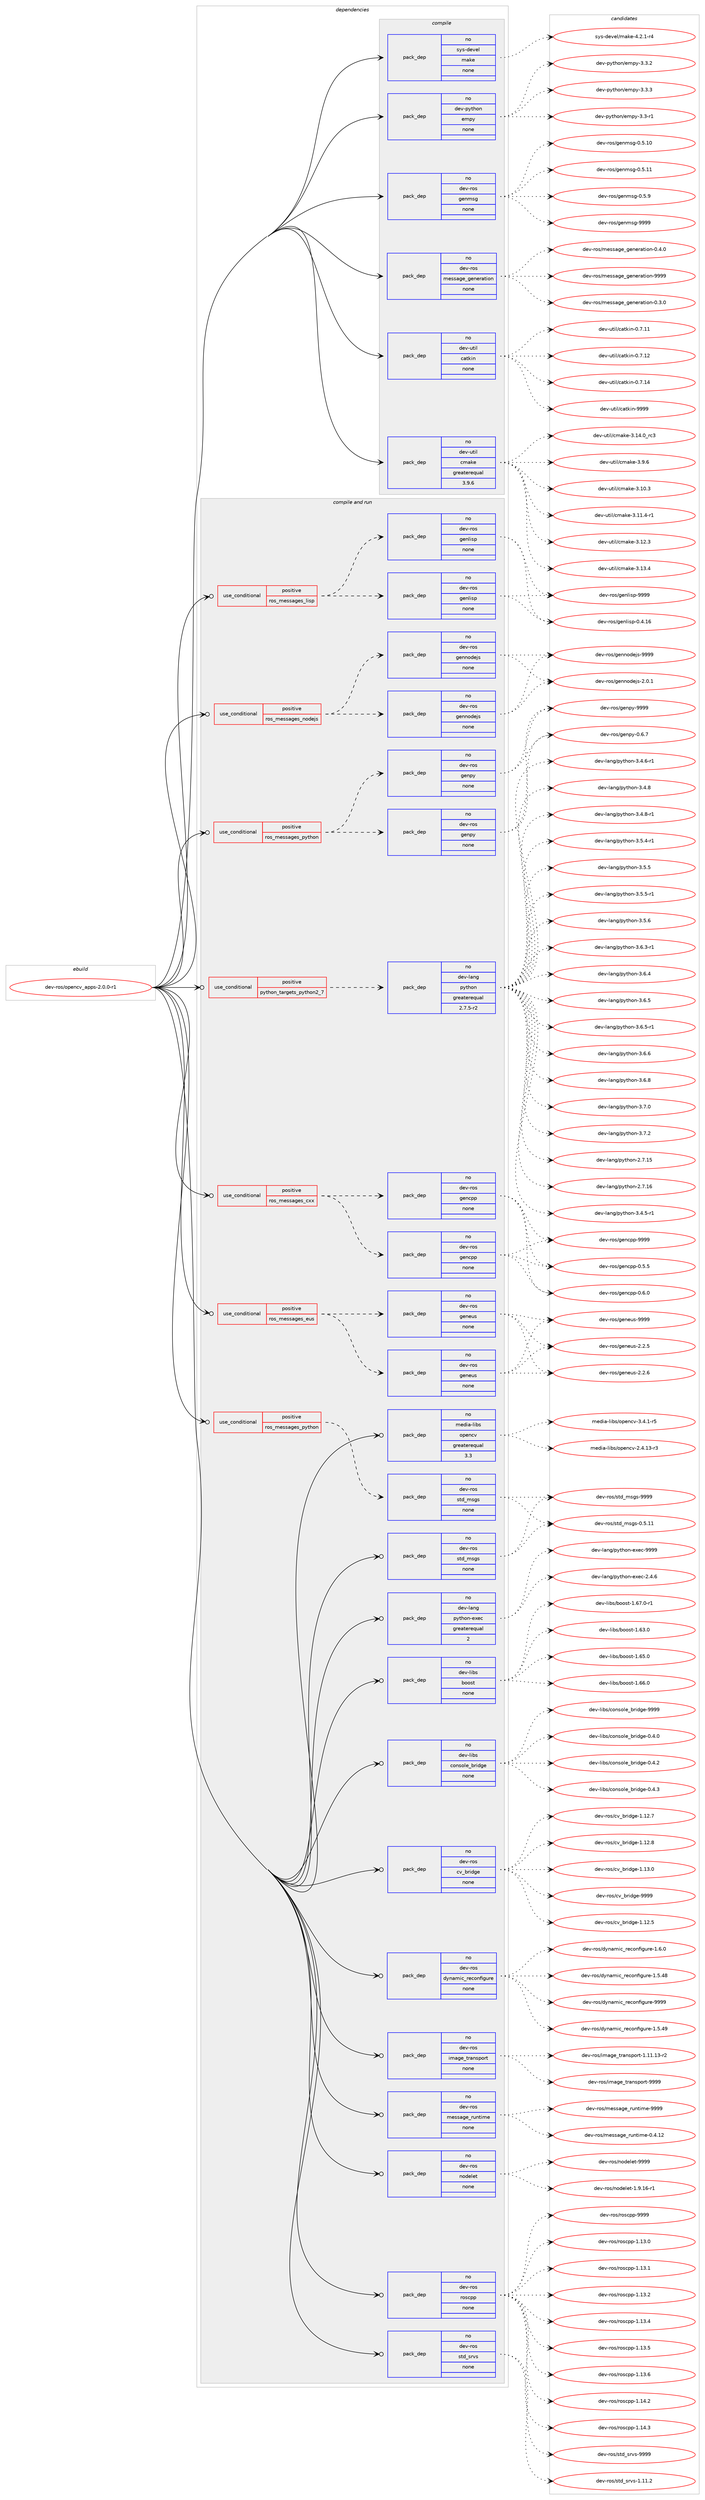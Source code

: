 digraph prolog {

# *************
# Graph options
# *************

newrank=true;
concentrate=true;
compound=true;
graph [rankdir=LR,fontname=Helvetica,fontsize=10,ranksep=1.5];#, ranksep=2.5, nodesep=0.2];
edge  [arrowhead=vee];
node  [fontname=Helvetica,fontsize=10];

# **********
# The ebuild
# **********

subgraph cluster_leftcol {
color=gray;
rank=same;
label=<<i>ebuild</i>>;
id [label="dev-ros/opencv_apps-2.0.0-r1", color=red, width=4, href="../dev-ros/opencv_apps-2.0.0-r1.svg"];
}

# ****************
# The dependencies
# ****************

subgraph cluster_midcol {
color=gray;
label=<<i>dependencies</i>>;
subgraph cluster_compile {
fillcolor="#eeeeee";
style=filled;
label=<<i>compile</i>>;
subgraph pack1048368 {
dependency1461008 [label=<<TABLE BORDER="0" CELLBORDER="1" CELLSPACING="0" CELLPADDING="4" WIDTH="220"><TR><TD ROWSPAN="6" CELLPADDING="30">pack_dep</TD></TR><TR><TD WIDTH="110">no</TD></TR><TR><TD>dev-python</TD></TR><TR><TD>empy</TD></TR><TR><TD>none</TD></TR><TR><TD></TD></TR></TABLE>>, shape=none, color=blue];
}
id:e -> dependency1461008:w [weight=20,style="solid",arrowhead="vee"];
subgraph pack1048369 {
dependency1461009 [label=<<TABLE BORDER="0" CELLBORDER="1" CELLSPACING="0" CELLPADDING="4" WIDTH="220"><TR><TD ROWSPAN="6" CELLPADDING="30">pack_dep</TD></TR><TR><TD WIDTH="110">no</TD></TR><TR><TD>dev-ros</TD></TR><TR><TD>genmsg</TD></TR><TR><TD>none</TD></TR><TR><TD></TD></TR></TABLE>>, shape=none, color=blue];
}
id:e -> dependency1461009:w [weight=20,style="solid",arrowhead="vee"];
subgraph pack1048370 {
dependency1461010 [label=<<TABLE BORDER="0" CELLBORDER="1" CELLSPACING="0" CELLPADDING="4" WIDTH="220"><TR><TD ROWSPAN="6" CELLPADDING="30">pack_dep</TD></TR><TR><TD WIDTH="110">no</TD></TR><TR><TD>dev-ros</TD></TR><TR><TD>message_generation</TD></TR><TR><TD>none</TD></TR><TR><TD></TD></TR></TABLE>>, shape=none, color=blue];
}
id:e -> dependency1461010:w [weight=20,style="solid",arrowhead="vee"];
subgraph pack1048371 {
dependency1461011 [label=<<TABLE BORDER="0" CELLBORDER="1" CELLSPACING="0" CELLPADDING="4" WIDTH="220"><TR><TD ROWSPAN="6" CELLPADDING="30">pack_dep</TD></TR><TR><TD WIDTH="110">no</TD></TR><TR><TD>dev-util</TD></TR><TR><TD>catkin</TD></TR><TR><TD>none</TD></TR><TR><TD></TD></TR></TABLE>>, shape=none, color=blue];
}
id:e -> dependency1461011:w [weight=20,style="solid",arrowhead="vee"];
subgraph pack1048372 {
dependency1461012 [label=<<TABLE BORDER="0" CELLBORDER="1" CELLSPACING="0" CELLPADDING="4" WIDTH="220"><TR><TD ROWSPAN="6" CELLPADDING="30">pack_dep</TD></TR><TR><TD WIDTH="110">no</TD></TR><TR><TD>dev-util</TD></TR><TR><TD>cmake</TD></TR><TR><TD>greaterequal</TD></TR><TR><TD>3.9.6</TD></TR></TABLE>>, shape=none, color=blue];
}
id:e -> dependency1461012:w [weight=20,style="solid",arrowhead="vee"];
subgraph pack1048373 {
dependency1461013 [label=<<TABLE BORDER="0" CELLBORDER="1" CELLSPACING="0" CELLPADDING="4" WIDTH="220"><TR><TD ROWSPAN="6" CELLPADDING="30">pack_dep</TD></TR><TR><TD WIDTH="110">no</TD></TR><TR><TD>sys-devel</TD></TR><TR><TD>make</TD></TR><TR><TD>none</TD></TR><TR><TD></TD></TR></TABLE>>, shape=none, color=blue];
}
id:e -> dependency1461013:w [weight=20,style="solid",arrowhead="vee"];
}
subgraph cluster_compileandrun {
fillcolor="#eeeeee";
style=filled;
label=<<i>compile and run</i>>;
subgraph cond389250 {
dependency1461014 [label=<<TABLE BORDER="0" CELLBORDER="1" CELLSPACING="0" CELLPADDING="4"><TR><TD ROWSPAN="3" CELLPADDING="10">use_conditional</TD></TR><TR><TD>positive</TD></TR><TR><TD>python_targets_python2_7</TD></TR></TABLE>>, shape=none, color=red];
subgraph pack1048374 {
dependency1461015 [label=<<TABLE BORDER="0" CELLBORDER="1" CELLSPACING="0" CELLPADDING="4" WIDTH="220"><TR><TD ROWSPAN="6" CELLPADDING="30">pack_dep</TD></TR><TR><TD WIDTH="110">no</TD></TR><TR><TD>dev-lang</TD></TR><TR><TD>python</TD></TR><TR><TD>greaterequal</TD></TR><TR><TD>2.7.5-r2</TD></TR></TABLE>>, shape=none, color=blue];
}
dependency1461014:e -> dependency1461015:w [weight=20,style="dashed",arrowhead="vee"];
}
id:e -> dependency1461014:w [weight=20,style="solid",arrowhead="odotvee"];
subgraph cond389251 {
dependency1461016 [label=<<TABLE BORDER="0" CELLBORDER="1" CELLSPACING="0" CELLPADDING="4"><TR><TD ROWSPAN="3" CELLPADDING="10">use_conditional</TD></TR><TR><TD>positive</TD></TR><TR><TD>ros_messages_cxx</TD></TR></TABLE>>, shape=none, color=red];
subgraph pack1048375 {
dependency1461017 [label=<<TABLE BORDER="0" CELLBORDER="1" CELLSPACING="0" CELLPADDING="4" WIDTH="220"><TR><TD ROWSPAN="6" CELLPADDING="30">pack_dep</TD></TR><TR><TD WIDTH="110">no</TD></TR><TR><TD>dev-ros</TD></TR><TR><TD>gencpp</TD></TR><TR><TD>none</TD></TR><TR><TD></TD></TR></TABLE>>, shape=none, color=blue];
}
dependency1461016:e -> dependency1461017:w [weight=20,style="dashed",arrowhead="vee"];
subgraph pack1048376 {
dependency1461018 [label=<<TABLE BORDER="0" CELLBORDER="1" CELLSPACING="0" CELLPADDING="4" WIDTH="220"><TR><TD ROWSPAN="6" CELLPADDING="30">pack_dep</TD></TR><TR><TD WIDTH="110">no</TD></TR><TR><TD>dev-ros</TD></TR><TR><TD>gencpp</TD></TR><TR><TD>none</TD></TR><TR><TD></TD></TR></TABLE>>, shape=none, color=blue];
}
dependency1461016:e -> dependency1461018:w [weight=20,style="dashed",arrowhead="vee"];
}
id:e -> dependency1461016:w [weight=20,style="solid",arrowhead="odotvee"];
subgraph cond389252 {
dependency1461019 [label=<<TABLE BORDER="0" CELLBORDER="1" CELLSPACING="0" CELLPADDING="4"><TR><TD ROWSPAN="3" CELLPADDING="10">use_conditional</TD></TR><TR><TD>positive</TD></TR><TR><TD>ros_messages_eus</TD></TR></TABLE>>, shape=none, color=red];
subgraph pack1048377 {
dependency1461020 [label=<<TABLE BORDER="0" CELLBORDER="1" CELLSPACING="0" CELLPADDING="4" WIDTH="220"><TR><TD ROWSPAN="6" CELLPADDING="30">pack_dep</TD></TR><TR><TD WIDTH="110">no</TD></TR><TR><TD>dev-ros</TD></TR><TR><TD>geneus</TD></TR><TR><TD>none</TD></TR><TR><TD></TD></TR></TABLE>>, shape=none, color=blue];
}
dependency1461019:e -> dependency1461020:w [weight=20,style="dashed",arrowhead="vee"];
subgraph pack1048378 {
dependency1461021 [label=<<TABLE BORDER="0" CELLBORDER="1" CELLSPACING="0" CELLPADDING="4" WIDTH="220"><TR><TD ROWSPAN="6" CELLPADDING="30">pack_dep</TD></TR><TR><TD WIDTH="110">no</TD></TR><TR><TD>dev-ros</TD></TR><TR><TD>geneus</TD></TR><TR><TD>none</TD></TR><TR><TD></TD></TR></TABLE>>, shape=none, color=blue];
}
dependency1461019:e -> dependency1461021:w [weight=20,style="dashed",arrowhead="vee"];
}
id:e -> dependency1461019:w [weight=20,style="solid",arrowhead="odotvee"];
subgraph cond389253 {
dependency1461022 [label=<<TABLE BORDER="0" CELLBORDER="1" CELLSPACING="0" CELLPADDING="4"><TR><TD ROWSPAN="3" CELLPADDING="10">use_conditional</TD></TR><TR><TD>positive</TD></TR><TR><TD>ros_messages_lisp</TD></TR></TABLE>>, shape=none, color=red];
subgraph pack1048379 {
dependency1461023 [label=<<TABLE BORDER="0" CELLBORDER="1" CELLSPACING="0" CELLPADDING="4" WIDTH="220"><TR><TD ROWSPAN="6" CELLPADDING="30">pack_dep</TD></TR><TR><TD WIDTH="110">no</TD></TR><TR><TD>dev-ros</TD></TR><TR><TD>genlisp</TD></TR><TR><TD>none</TD></TR><TR><TD></TD></TR></TABLE>>, shape=none, color=blue];
}
dependency1461022:e -> dependency1461023:w [weight=20,style="dashed",arrowhead="vee"];
subgraph pack1048380 {
dependency1461024 [label=<<TABLE BORDER="0" CELLBORDER="1" CELLSPACING="0" CELLPADDING="4" WIDTH="220"><TR><TD ROWSPAN="6" CELLPADDING="30">pack_dep</TD></TR><TR><TD WIDTH="110">no</TD></TR><TR><TD>dev-ros</TD></TR><TR><TD>genlisp</TD></TR><TR><TD>none</TD></TR><TR><TD></TD></TR></TABLE>>, shape=none, color=blue];
}
dependency1461022:e -> dependency1461024:w [weight=20,style="dashed",arrowhead="vee"];
}
id:e -> dependency1461022:w [weight=20,style="solid",arrowhead="odotvee"];
subgraph cond389254 {
dependency1461025 [label=<<TABLE BORDER="0" CELLBORDER="1" CELLSPACING="0" CELLPADDING="4"><TR><TD ROWSPAN="3" CELLPADDING="10">use_conditional</TD></TR><TR><TD>positive</TD></TR><TR><TD>ros_messages_nodejs</TD></TR></TABLE>>, shape=none, color=red];
subgraph pack1048381 {
dependency1461026 [label=<<TABLE BORDER="0" CELLBORDER="1" CELLSPACING="0" CELLPADDING="4" WIDTH="220"><TR><TD ROWSPAN="6" CELLPADDING="30">pack_dep</TD></TR><TR><TD WIDTH="110">no</TD></TR><TR><TD>dev-ros</TD></TR><TR><TD>gennodejs</TD></TR><TR><TD>none</TD></TR><TR><TD></TD></TR></TABLE>>, shape=none, color=blue];
}
dependency1461025:e -> dependency1461026:w [weight=20,style="dashed",arrowhead="vee"];
subgraph pack1048382 {
dependency1461027 [label=<<TABLE BORDER="0" CELLBORDER="1" CELLSPACING="0" CELLPADDING="4" WIDTH="220"><TR><TD ROWSPAN="6" CELLPADDING="30">pack_dep</TD></TR><TR><TD WIDTH="110">no</TD></TR><TR><TD>dev-ros</TD></TR><TR><TD>gennodejs</TD></TR><TR><TD>none</TD></TR><TR><TD></TD></TR></TABLE>>, shape=none, color=blue];
}
dependency1461025:e -> dependency1461027:w [weight=20,style="dashed",arrowhead="vee"];
}
id:e -> dependency1461025:w [weight=20,style="solid",arrowhead="odotvee"];
subgraph cond389255 {
dependency1461028 [label=<<TABLE BORDER="0" CELLBORDER="1" CELLSPACING="0" CELLPADDING="4"><TR><TD ROWSPAN="3" CELLPADDING="10">use_conditional</TD></TR><TR><TD>positive</TD></TR><TR><TD>ros_messages_python</TD></TR></TABLE>>, shape=none, color=red];
subgraph pack1048383 {
dependency1461029 [label=<<TABLE BORDER="0" CELLBORDER="1" CELLSPACING="0" CELLPADDING="4" WIDTH="220"><TR><TD ROWSPAN="6" CELLPADDING="30">pack_dep</TD></TR><TR><TD WIDTH="110">no</TD></TR><TR><TD>dev-ros</TD></TR><TR><TD>genpy</TD></TR><TR><TD>none</TD></TR><TR><TD></TD></TR></TABLE>>, shape=none, color=blue];
}
dependency1461028:e -> dependency1461029:w [weight=20,style="dashed",arrowhead="vee"];
subgraph pack1048384 {
dependency1461030 [label=<<TABLE BORDER="0" CELLBORDER="1" CELLSPACING="0" CELLPADDING="4" WIDTH="220"><TR><TD ROWSPAN="6" CELLPADDING="30">pack_dep</TD></TR><TR><TD WIDTH="110">no</TD></TR><TR><TD>dev-ros</TD></TR><TR><TD>genpy</TD></TR><TR><TD>none</TD></TR><TR><TD></TD></TR></TABLE>>, shape=none, color=blue];
}
dependency1461028:e -> dependency1461030:w [weight=20,style="dashed",arrowhead="vee"];
}
id:e -> dependency1461028:w [weight=20,style="solid",arrowhead="odotvee"];
subgraph cond389256 {
dependency1461031 [label=<<TABLE BORDER="0" CELLBORDER="1" CELLSPACING="0" CELLPADDING="4"><TR><TD ROWSPAN="3" CELLPADDING="10">use_conditional</TD></TR><TR><TD>positive</TD></TR><TR><TD>ros_messages_python</TD></TR></TABLE>>, shape=none, color=red];
subgraph pack1048385 {
dependency1461032 [label=<<TABLE BORDER="0" CELLBORDER="1" CELLSPACING="0" CELLPADDING="4" WIDTH="220"><TR><TD ROWSPAN="6" CELLPADDING="30">pack_dep</TD></TR><TR><TD WIDTH="110">no</TD></TR><TR><TD>dev-ros</TD></TR><TR><TD>std_msgs</TD></TR><TR><TD>none</TD></TR><TR><TD></TD></TR></TABLE>>, shape=none, color=blue];
}
dependency1461031:e -> dependency1461032:w [weight=20,style="dashed",arrowhead="vee"];
}
id:e -> dependency1461031:w [weight=20,style="solid",arrowhead="odotvee"];
subgraph pack1048386 {
dependency1461033 [label=<<TABLE BORDER="0" CELLBORDER="1" CELLSPACING="0" CELLPADDING="4" WIDTH="220"><TR><TD ROWSPAN="6" CELLPADDING="30">pack_dep</TD></TR><TR><TD WIDTH="110">no</TD></TR><TR><TD>dev-lang</TD></TR><TR><TD>python-exec</TD></TR><TR><TD>greaterequal</TD></TR><TR><TD>2</TD></TR></TABLE>>, shape=none, color=blue];
}
id:e -> dependency1461033:w [weight=20,style="solid",arrowhead="odotvee"];
subgraph pack1048387 {
dependency1461034 [label=<<TABLE BORDER="0" CELLBORDER="1" CELLSPACING="0" CELLPADDING="4" WIDTH="220"><TR><TD ROWSPAN="6" CELLPADDING="30">pack_dep</TD></TR><TR><TD WIDTH="110">no</TD></TR><TR><TD>dev-libs</TD></TR><TR><TD>boost</TD></TR><TR><TD>none</TD></TR><TR><TD></TD></TR></TABLE>>, shape=none, color=blue];
}
id:e -> dependency1461034:w [weight=20,style="solid",arrowhead="odotvee"];
subgraph pack1048388 {
dependency1461035 [label=<<TABLE BORDER="0" CELLBORDER="1" CELLSPACING="0" CELLPADDING="4" WIDTH="220"><TR><TD ROWSPAN="6" CELLPADDING="30">pack_dep</TD></TR><TR><TD WIDTH="110">no</TD></TR><TR><TD>dev-libs</TD></TR><TR><TD>console_bridge</TD></TR><TR><TD>none</TD></TR><TR><TD></TD></TR></TABLE>>, shape=none, color=blue];
}
id:e -> dependency1461035:w [weight=20,style="solid",arrowhead="odotvee"];
subgraph pack1048389 {
dependency1461036 [label=<<TABLE BORDER="0" CELLBORDER="1" CELLSPACING="0" CELLPADDING="4" WIDTH="220"><TR><TD ROWSPAN="6" CELLPADDING="30">pack_dep</TD></TR><TR><TD WIDTH="110">no</TD></TR><TR><TD>dev-ros</TD></TR><TR><TD>cv_bridge</TD></TR><TR><TD>none</TD></TR><TR><TD></TD></TR></TABLE>>, shape=none, color=blue];
}
id:e -> dependency1461036:w [weight=20,style="solid",arrowhead="odotvee"];
subgraph pack1048390 {
dependency1461037 [label=<<TABLE BORDER="0" CELLBORDER="1" CELLSPACING="0" CELLPADDING="4" WIDTH="220"><TR><TD ROWSPAN="6" CELLPADDING="30">pack_dep</TD></TR><TR><TD WIDTH="110">no</TD></TR><TR><TD>dev-ros</TD></TR><TR><TD>dynamic_reconfigure</TD></TR><TR><TD>none</TD></TR><TR><TD></TD></TR></TABLE>>, shape=none, color=blue];
}
id:e -> dependency1461037:w [weight=20,style="solid",arrowhead="odotvee"];
subgraph pack1048391 {
dependency1461038 [label=<<TABLE BORDER="0" CELLBORDER="1" CELLSPACING="0" CELLPADDING="4" WIDTH="220"><TR><TD ROWSPAN="6" CELLPADDING="30">pack_dep</TD></TR><TR><TD WIDTH="110">no</TD></TR><TR><TD>dev-ros</TD></TR><TR><TD>image_transport</TD></TR><TR><TD>none</TD></TR><TR><TD></TD></TR></TABLE>>, shape=none, color=blue];
}
id:e -> dependency1461038:w [weight=20,style="solid",arrowhead="odotvee"];
subgraph pack1048392 {
dependency1461039 [label=<<TABLE BORDER="0" CELLBORDER="1" CELLSPACING="0" CELLPADDING="4" WIDTH="220"><TR><TD ROWSPAN="6" CELLPADDING="30">pack_dep</TD></TR><TR><TD WIDTH="110">no</TD></TR><TR><TD>dev-ros</TD></TR><TR><TD>message_runtime</TD></TR><TR><TD>none</TD></TR><TR><TD></TD></TR></TABLE>>, shape=none, color=blue];
}
id:e -> dependency1461039:w [weight=20,style="solid",arrowhead="odotvee"];
subgraph pack1048393 {
dependency1461040 [label=<<TABLE BORDER="0" CELLBORDER="1" CELLSPACING="0" CELLPADDING="4" WIDTH="220"><TR><TD ROWSPAN="6" CELLPADDING="30">pack_dep</TD></TR><TR><TD WIDTH="110">no</TD></TR><TR><TD>dev-ros</TD></TR><TR><TD>nodelet</TD></TR><TR><TD>none</TD></TR><TR><TD></TD></TR></TABLE>>, shape=none, color=blue];
}
id:e -> dependency1461040:w [weight=20,style="solid",arrowhead="odotvee"];
subgraph pack1048394 {
dependency1461041 [label=<<TABLE BORDER="0" CELLBORDER="1" CELLSPACING="0" CELLPADDING="4" WIDTH="220"><TR><TD ROWSPAN="6" CELLPADDING="30">pack_dep</TD></TR><TR><TD WIDTH="110">no</TD></TR><TR><TD>dev-ros</TD></TR><TR><TD>roscpp</TD></TR><TR><TD>none</TD></TR><TR><TD></TD></TR></TABLE>>, shape=none, color=blue];
}
id:e -> dependency1461041:w [weight=20,style="solid",arrowhead="odotvee"];
subgraph pack1048395 {
dependency1461042 [label=<<TABLE BORDER="0" CELLBORDER="1" CELLSPACING="0" CELLPADDING="4" WIDTH="220"><TR><TD ROWSPAN="6" CELLPADDING="30">pack_dep</TD></TR><TR><TD WIDTH="110">no</TD></TR><TR><TD>dev-ros</TD></TR><TR><TD>std_msgs</TD></TR><TR><TD>none</TD></TR><TR><TD></TD></TR></TABLE>>, shape=none, color=blue];
}
id:e -> dependency1461042:w [weight=20,style="solid",arrowhead="odotvee"];
subgraph pack1048396 {
dependency1461043 [label=<<TABLE BORDER="0" CELLBORDER="1" CELLSPACING="0" CELLPADDING="4" WIDTH="220"><TR><TD ROWSPAN="6" CELLPADDING="30">pack_dep</TD></TR><TR><TD WIDTH="110">no</TD></TR><TR><TD>dev-ros</TD></TR><TR><TD>std_srvs</TD></TR><TR><TD>none</TD></TR><TR><TD></TD></TR></TABLE>>, shape=none, color=blue];
}
id:e -> dependency1461043:w [weight=20,style="solid",arrowhead="odotvee"];
subgraph pack1048397 {
dependency1461044 [label=<<TABLE BORDER="0" CELLBORDER="1" CELLSPACING="0" CELLPADDING="4" WIDTH="220"><TR><TD ROWSPAN="6" CELLPADDING="30">pack_dep</TD></TR><TR><TD WIDTH="110">no</TD></TR><TR><TD>media-libs</TD></TR><TR><TD>opencv</TD></TR><TR><TD>greaterequal</TD></TR><TR><TD>3.3</TD></TR></TABLE>>, shape=none, color=blue];
}
id:e -> dependency1461044:w [weight=20,style="solid",arrowhead="odotvee"];
}
subgraph cluster_run {
fillcolor="#eeeeee";
style=filled;
label=<<i>run</i>>;
}
}

# **************
# The candidates
# **************

subgraph cluster_choices {
rank=same;
color=gray;
label=<<i>candidates</i>>;

subgraph choice1048368 {
color=black;
nodesep=1;
choice1001011184511212111610411111047101109112121455146514511449 [label="dev-python/empy-3.3-r1", color=red, width=4,href="../dev-python/empy-3.3-r1.svg"];
choice1001011184511212111610411111047101109112121455146514650 [label="dev-python/empy-3.3.2", color=red, width=4,href="../dev-python/empy-3.3.2.svg"];
choice1001011184511212111610411111047101109112121455146514651 [label="dev-python/empy-3.3.3", color=red, width=4,href="../dev-python/empy-3.3.3.svg"];
dependency1461008:e -> choice1001011184511212111610411111047101109112121455146514511449:w [style=dotted,weight="100"];
dependency1461008:e -> choice1001011184511212111610411111047101109112121455146514650:w [style=dotted,weight="100"];
dependency1461008:e -> choice1001011184511212111610411111047101109112121455146514651:w [style=dotted,weight="100"];
}
subgraph choice1048369 {
color=black;
nodesep=1;
choice100101118451141111154710310111010911510345484653464948 [label="dev-ros/genmsg-0.5.10", color=red, width=4,href="../dev-ros/genmsg-0.5.10.svg"];
choice100101118451141111154710310111010911510345484653464949 [label="dev-ros/genmsg-0.5.11", color=red, width=4,href="../dev-ros/genmsg-0.5.11.svg"];
choice1001011184511411111547103101110109115103454846534657 [label="dev-ros/genmsg-0.5.9", color=red, width=4,href="../dev-ros/genmsg-0.5.9.svg"];
choice10010111845114111115471031011101091151034557575757 [label="dev-ros/genmsg-9999", color=red, width=4,href="../dev-ros/genmsg-9999.svg"];
dependency1461009:e -> choice100101118451141111154710310111010911510345484653464948:w [style=dotted,weight="100"];
dependency1461009:e -> choice100101118451141111154710310111010911510345484653464949:w [style=dotted,weight="100"];
dependency1461009:e -> choice1001011184511411111547103101110109115103454846534657:w [style=dotted,weight="100"];
dependency1461009:e -> choice10010111845114111115471031011101091151034557575757:w [style=dotted,weight="100"];
}
subgraph choice1048370 {
color=black;
nodesep=1;
choice1001011184511411111547109101115115971031019510310111010111497116105111110454846514648 [label="dev-ros/message_generation-0.3.0", color=red, width=4,href="../dev-ros/message_generation-0.3.0.svg"];
choice1001011184511411111547109101115115971031019510310111010111497116105111110454846524648 [label="dev-ros/message_generation-0.4.0", color=red, width=4,href="../dev-ros/message_generation-0.4.0.svg"];
choice10010111845114111115471091011151159710310195103101110101114971161051111104557575757 [label="dev-ros/message_generation-9999", color=red, width=4,href="../dev-ros/message_generation-9999.svg"];
dependency1461010:e -> choice1001011184511411111547109101115115971031019510310111010111497116105111110454846514648:w [style=dotted,weight="100"];
dependency1461010:e -> choice1001011184511411111547109101115115971031019510310111010111497116105111110454846524648:w [style=dotted,weight="100"];
dependency1461010:e -> choice10010111845114111115471091011151159710310195103101110101114971161051111104557575757:w [style=dotted,weight="100"];
}
subgraph choice1048371 {
color=black;
nodesep=1;
choice1001011184511711610510847999711610710511045484655464949 [label="dev-util/catkin-0.7.11", color=red, width=4,href="../dev-util/catkin-0.7.11.svg"];
choice1001011184511711610510847999711610710511045484655464950 [label="dev-util/catkin-0.7.12", color=red, width=4,href="../dev-util/catkin-0.7.12.svg"];
choice1001011184511711610510847999711610710511045484655464952 [label="dev-util/catkin-0.7.14", color=red, width=4,href="../dev-util/catkin-0.7.14.svg"];
choice100101118451171161051084799971161071051104557575757 [label="dev-util/catkin-9999", color=red, width=4,href="../dev-util/catkin-9999.svg"];
dependency1461011:e -> choice1001011184511711610510847999711610710511045484655464949:w [style=dotted,weight="100"];
dependency1461011:e -> choice1001011184511711610510847999711610710511045484655464950:w [style=dotted,weight="100"];
dependency1461011:e -> choice1001011184511711610510847999711610710511045484655464952:w [style=dotted,weight="100"];
dependency1461011:e -> choice100101118451171161051084799971161071051104557575757:w [style=dotted,weight="100"];
}
subgraph choice1048372 {
color=black;
nodesep=1;
choice1001011184511711610510847991099710710145514649484651 [label="dev-util/cmake-3.10.3", color=red, width=4,href="../dev-util/cmake-3.10.3.svg"];
choice10010111845117116105108479910997107101455146494946524511449 [label="dev-util/cmake-3.11.4-r1", color=red, width=4,href="../dev-util/cmake-3.11.4-r1.svg"];
choice1001011184511711610510847991099710710145514649504651 [label="dev-util/cmake-3.12.3", color=red, width=4,href="../dev-util/cmake-3.12.3.svg"];
choice1001011184511711610510847991099710710145514649514652 [label="dev-util/cmake-3.13.4", color=red, width=4,href="../dev-util/cmake-3.13.4.svg"];
choice1001011184511711610510847991099710710145514649524648951149951 [label="dev-util/cmake-3.14.0_rc3", color=red, width=4,href="../dev-util/cmake-3.14.0_rc3.svg"];
choice10010111845117116105108479910997107101455146574654 [label="dev-util/cmake-3.9.6", color=red, width=4,href="../dev-util/cmake-3.9.6.svg"];
dependency1461012:e -> choice1001011184511711610510847991099710710145514649484651:w [style=dotted,weight="100"];
dependency1461012:e -> choice10010111845117116105108479910997107101455146494946524511449:w [style=dotted,weight="100"];
dependency1461012:e -> choice1001011184511711610510847991099710710145514649504651:w [style=dotted,weight="100"];
dependency1461012:e -> choice1001011184511711610510847991099710710145514649514652:w [style=dotted,weight="100"];
dependency1461012:e -> choice1001011184511711610510847991099710710145514649524648951149951:w [style=dotted,weight="100"];
dependency1461012:e -> choice10010111845117116105108479910997107101455146574654:w [style=dotted,weight="100"];
}
subgraph choice1048373 {
color=black;
nodesep=1;
choice1151211154510010111810110847109971071014552465046494511452 [label="sys-devel/make-4.2.1-r4", color=red, width=4,href="../sys-devel/make-4.2.1-r4.svg"];
dependency1461013:e -> choice1151211154510010111810110847109971071014552465046494511452:w [style=dotted,weight="100"];
}
subgraph choice1048374 {
color=black;
nodesep=1;
choice10010111845108971101034711212111610411111045504655464953 [label="dev-lang/python-2.7.15", color=red, width=4,href="../dev-lang/python-2.7.15.svg"];
choice10010111845108971101034711212111610411111045504655464954 [label="dev-lang/python-2.7.16", color=red, width=4,href="../dev-lang/python-2.7.16.svg"];
choice1001011184510897110103471121211161041111104551465246534511449 [label="dev-lang/python-3.4.5-r1", color=red, width=4,href="../dev-lang/python-3.4.5-r1.svg"];
choice1001011184510897110103471121211161041111104551465246544511449 [label="dev-lang/python-3.4.6-r1", color=red, width=4,href="../dev-lang/python-3.4.6-r1.svg"];
choice100101118451089711010347112121116104111110455146524656 [label="dev-lang/python-3.4.8", color=red, width=4,href="../dev-lang/python-3.4.8.svg"];
choice1001011184510897110103471121211161041111104551465246564511449 [label="dev-lang/python-3.4.8-r1", color=red, width=4,href="../dev-lang/python-3.4.8-r1.svg"];
choice1001011184510897110103471121211161041111104551465346524511449 [label="dev-lang/python-3.5.4-r1", color=red, width=4,href="../dev-lang/python-3.5.4-r1.svg"];
choice100101118451089711010347112121116104111110455146534653 [label="dev-lang/python-3.5.5", color=red, width=4,href="../dev-lang/python-3.5.5.svg"];
choice1001011184510897110103471121211161041111104551465346534511449 [label="dev-lang/python-3.5.5-r1", color=red, width=4,href="../dev-lang/python-3.5.5-r1.svg"];
choice100101118451089711010347112121116104111110455146534654 [label="dev-lang/python-3.5.6", color=red, width=4,href="../dev-lang/python-3.5.6.svg"];
choice1001011184510897110103471121211161041111104551465446514511449 [label="dev-lang/python-3.6.3-r1", color=red, width=4,href="../dev-lang/python-3.6.3-r1.svg"];
choice100101118451089711010347112121116104111110455146544652 [label="dev-lang/python-3.6.4", color=red, width=4,href="../dev-lang/python-3.6.4.svg"];
choice100101118451089711010347112121116104111110455146544653 [label="dev-lang/python-3.6.5", color=red, width=4,href="../dev-lang/python-3.6.5.svg"];
choice1001011184510897110103471121211161041111104551465446534511449 [label="dev-lang/python-3.6.5-r1", color=red, width=4,href="../dev-lang/python-3.6.5-r1.svg"];
choice100101118451089711010347112121116104111110455146544654 [label="dev-lang/python-3.6.6", color=red, width=4,href="../dev-lang/python-3.6.6.svg"];
choice100101118451089711010347112121116104111110455146544656 [label="dev-lang/python-3.6.8", color=red, width=4,href="../dev-lang/python-3.6.8.svg"];
choice100101118451089711010347112121116104111110455146554648 [label="dev-lang/python-3.7.0", color=red, width=4,href="../dev-lang/python-3.7.0.svg"];
choice100101118451089711010347112121116104111110455146554650 [label="dev-lang/python-3.7.2", color=red, width=4,href="../dev-lang/python-3.7.2.svg"];
dependency1461015:e -> choice10010111845108971101034711212111610411111045504655464953:w [style=dotted,weight="100"];
dependency1461015:e -> choice10010111845108971101034711212111610411111045504655464954:w [style=dotted,weight="100"];
dependency1461015:e -> choice1001011184510897110103471121211161041111104551465246534511449:w [style=dotted,weight="100"];
dependency1461015:e -> choice1001011184510897110103471121211161041111104551465246544511449:w [style=dotted,weight="100"];
dependency1461015:e -> choice100101118451089711010347112121116104111110455146524656:w [style=dotted,weight="100"];
dependency1461015:e -> choice1001011184510897110103471121211161041111104551465246564511449:w [style=dotted,weight="100"];
dependency1461015:e -> choice1001011184510897110103471121211161041111104551465346524511449:w [style=dotted,weight="100"];
dependency1461015:e -> choice100101118451089711010347112121116104111110455146534653:w [style=dotted,weight="100"];
dependency1461015:e -> choice1001011184510897110103471121211161041111104551465346534511449:w [style=dotted,weight="100"];
dependency1461015:e -> choice100101118451089711010347112121116104111110455146534654:w [style=dotted,weight="100"];
dependency1461015:e -> choice1001011184510897110103471121211161041111104551465446514511449:w [style=dotted,weight="100"];
dependency1461015:e -> choice100101118451089711010347112121116104111110455146544652:w [style=dotted,weight="100"];
dependency1461015:e -> choice100101118451089711010347112121116104111110455146544653:w [style=dotted,weight="100"];
dependency1461015:e -> choice1001011184510897110103471121211161041111104551465446534511449:w [style=dotted,weight="100"];
dependency1461015:e -> choice100101118451089711010347112121116104111110455146544654:w [style=dotted,weight="100"];
dependency1461015:e -> choice100101118451089711010347112121116104111110455146544656:w [style=dotted,weight="100"];
dependency1461015:e -> choice100101118451089711010347112121116104111110455146554648:w [style=dotted,weight="100"];
dependency1461015:e -> choice100101118451089711010347112121116104111110455146554650:w [style=dotted,weight="100"];
}
subgraph choice1048375 {
color=black;
nodesep=1;
choice100101118451141111154710310111099112112454846534653 [label="dev-ros/gencpp-0.5.5", color=red, width=4,href="../dev-ros/gencpp-0.5.5.svg"];
choice100101118451141111154710310111099112112454846544648 [label="dev-ros/gencpp-0.6.0", color=red, width=4,href="../dev-ros/gencpp-0.6.0.svg"];
choice1001011184511411111547103101110991121124557575757 [label="dev-ros/gencpp-9999", color=red, width=4,href="../dev-ros/gencpp-9999.svg"];
dependency1461017:e -> choice100101118451141111154710310111099112112454846534653:w [style=dotted,weight="100"];
dependency1461017:e -> choice100101118451141111154710310111099112112454846544648:w [style=dotted,weight="100"];
dependency1461017:e -> choice1001011184511411111547103101110991121124557575757:w [style=dotted,weight="100"];
}
subgraph choice1048376 {
color=black;
nodesep=1;
choice100101118451141111154710310111099112112454846534653 [label="dev-ros/gencpp-0.5.5", color=red, width=4,href="../dev-ros/gencpp-0.5.5.svg"];
choice100101118451141111154710310111099112112454846544648 [label="dev-ros/gencpp-0.6.0", color=red, width=4,href="../dev-ros/gencpp-0.6.0.svg"];
choice1001011184511411111547103101110991121124557575757 [label="dev-ros/gencpp-9999", color=red, width=4,href="../dev-ros/gencpp-9999.svg"];
dependency1461018:e -> choice100101118451141111154710310111099112112454846534653:w [style=dotted,weight="100"];
dependency1461018:e -> choice100101118451141111154710310111099112112454846544648:w [style=dotted,weight="100"];
dependency1461018:e -> choice1001011184511411111547103101110991121124557575757:w [style=dotted,weight="100"];
}
subgraph choice1048377 {
color=black;
nodesep=1;
choice1001011184511411111547103101110101117115455046504653 [label="dev-ros/geneus-2.2.5", color=red, width=4,href="../dev-ros/geneus-2.2.5.svg"];
choice1001011184511411111547103101110101117115455046504654 [label="dev-ros/geneus-2.2.6", color=red, width=4,href="../dev-ros/geneus-2.2.6.svg"];
choice10010111845114111115471031011101011171154557575757 [label="dev-ros/geneus-9999", color=red, width=4,href="../dev-ros/geneus-9999.svg"];
dependency1461020:e -> choice1001011184511411111547103101110101117115455046504653:w [style=dotted,weight="100"];
dependency1461020:e -> choice1001011184511411111547103101110101117115455046504654:w [style=dotted,weight="100"];
dependency1461020:e -> choice10010111845114111115471031011101011171154557575757:w [style=dotted,weight="100"];
}
subgraph choice1048378 {
color=black;
nodesep=1;
choice1001011184511411111547103101110101117115455046504653 [label="dev-ros/geneus-2.2.5", color=red, width=4,href="../dev-ros/geneus-2.2.5.svg"];
choice1001011184511411111547103101110101117115455046504654 [label="dev-ros/geneus-2.2.6", color=red, width=4,href="../dev-ros/geneus-2.2.6.svg"];
choice10010111845114111115471031011101011171154557575757 [label="dev-ros/geneus-9999", color=red, width=4,href="../dev-ros/geneus-9999.svg"];
dependency1461021:e -> choice1001011184511411111547103101110101117115455046504653:w [style=dotted,weight="100"];
dependency1461021:e -> choice1001011184511411111547103101110101117115455046504654:w [style=dotted,weight="100"];
dependency1461021:e -> choice10010111845114111115471031011101011171154557575757:w [style=dotted,weight="100"];
}
subgraph choice1048379 {
color=black;
nodesep=1;
choice100101118451141111154710310111010810511511245484652464954 [label="dev-ros/genlisp-0.4.16", color=red, width=4,href="../dev-ros/genlisp-0.4.16.svg"];
choice10010111845114111115471031011101081051151124557575757 [label="dev-ros/genlisp-9999", color=red, width=4,href="../dev-ros/genlisp-9999.svg"];
dependency1461023:e -> choice100101118451141111154710310111010810511511245484652464954:w [style=dotted,weight="100"];
dependency1461023:e -> choice10010111845114111115471031011101081051151124557575757:w [style=dotted,weight="100"];
}
subgraph choice1048380 {
color=black;
nodesep=1;
choice100101118451141111154710310111010810511511245484652464954 [label="dev-ros/genlisp-0.4.16", color=red, width=4,href="../dev-ros/genlisp-0.4.16.svg"];
choice10010111845114111115471031011101081051151124557575757 [label="dev-ros/genlisp-9999", color=red, width=4,href="../dev-ros/genlisp-9999.svg"];
dependency1461024:e -> choice100101118451141111154710310111010810511511245484652464954:w [style=dotted,weight="100"];
dependency1461024:e -> choice10010111845114111115471031011101081051151124557575757:w [style=dotted,weight="100"];
}
subgraph choice1048381 {
color=black;
nodesep=1;
choice1001011184511411111547103101110110111100101106115455046484649 [label="dev-ros/gennodejs-2.0.1", color=red, width=4,href="../dev-ros/gennodejs-2.0.1.svg"];
choice10010111845114111115471031011101101111001011061154557575757 [label="dev-ros/gennodejs-9999", color=red, width=4,href="../dev-ros/gennodejs-9999.svg"];
dependency1461026:e -> choice1001011184511411111547103101110110111100101106115455046484649:w [style=dotted,weight="100"];
dependency1461026:e -> choice10010111845114111115471031011101101111001011061154557575757:w [style=dotted,weight="100"];
}
subgraph choice1048382 {
color=black;
nodesep=1;
choice1001011184511411111547103101110110111100101106115455046484649 [label="dev-ros/gennodejs-2.0.1", color=red, width=4,href="../dev-ros/gennodejs-2.0.1.svg"];
choice10010111845114111115471031011101101111001011061154557575757 [label="dev-ros/gennodejs-9999", color=red, width=4,href="../dev-ros/gennodejs-9999.svg"];
dependency1461027:e -> choice1001011184511411111547103101110110111100101106115455046484649:w [style=dotted,weight="100"];
dependency1461027:e -> choice10010111845114111115471031011101101111001011061154557575757:w [style=dotted,weight="100"];
}
subgraph choice1048383 {
color=black;
nodesep=1;
choice1001011184511411111547103101110112121454846544655 [label="dev-ros/genpy-0.6.7", color=red, width=4,href="../dev-ros/genpy-0.6.7.svg"];
choice10010111845114111115471031011101121214557575757 [label="dev-ros/genpy-9999", color=red, width=4,href="../dev-ros/genpy-9999.svg"];
dependency1461029:e -> choice1001011184511411111547103101110112121454846544655:w [style=dotted,weight="100"];
dependency1461029:e -> choice10010111845114111115471031011101121214557575757:w [style=dotted,weight="100"];
}
subgraph choice1048384 {
color=black;
nodesep=1;
choice1001011184511411111547103101110112121454846544655 [label="dev-ros/genpy-0.6.7", color=red, width=4,href="../dev-ros/genpy-0.6.7.svg"];
choice10010111845114111115471031011101121214557575757 [label="dev-ros/genpy-9999", color=red, width=4,href="../dev-ros/genpy-9999.svg"];
dependency1461030:e -> choice1001011184511411111547103101110112121454846544655:w [style=dotted,weight="100"];
dependency1461030:e -> choice10010111845114111115471031011101121214557575757:w [style=dotted,weight="100"];
}
subgraph choice1048385 {
color=black;
nodesep=1;
choice10010111845114111115471151161009510911510311545484653464949 [label="dev-ros/std_msgs-0.5.11", color=red, width=4,href="../dev-ros/std_msgs-0.5.11.svg"];
choice1001011184511411111547115116100951091151031154557575757 [label="dev-ros/std_msgs-9999", color=red, width=4,href="../dev-ros/std_msgs-9999.svg"];
dependency1461032:e -> choice10010111845114111115471151161009510911510311545484653464949:w [style=dotted,weight="100"];
dependency1461032:e -> choice1001011184511411111547115116100951091151031154557575757:w [style=dotted,weight="100"];
}
subgraph choice1048386 {
color=black;
nodesep=1;
choice1001011184510897110103471121211161041111104510112010199455046524654 [label="dev-lang/python-exec-2.4.6", color=red, width=4,href="../dev-lang/python-exec-2.4.6.svg"];
choice10010111845108971101034711212111610411111045101120101994557575757 [label="dev-lang/python-exec-9999", color=red, width=4,href="../dev-lang/python-exec-9999.svg"];
dependency1461033:e -> choice1001011184510897110103471121211161041111104510112010199455046524654:w [style=dotted,weight="100"];
dependency1461033:e -> choice10010111845108971101034711212111610411111045101120101994557575757:w [style=dotted,weight="100"];
}
subgraph choice1048387 {
color=black;
nodesep=1;
choice1001011184510810598115479811111111511645494654514648 [label="dev-libs/boost-1.63.0", color=red, width=4,href="../dev-libs/boost-1.63.0.svg"];
choice1001011184510810598115479811111111511645494654534648 [label="dev-libs/boost-1.65.0", color=red, width=4,href="../dev-libs/boost-1.65.0.svg"];
choice1001011184510810598115479811111111511645494654544648 [label="dev-libs/boost-1.66.0", color=red, width=4,href="../dev-libs/boost-1.66.0.svg"];
choice10010111845108105981154798111111115116454946545546484511449 [label="dev-libs/boost-1.67.0-r1", color=red, width=4,href="../dev-libs/boost-1.67.0-r1.svg"];
dependency1461034:e -> choice1001011184510810598115479811111111511645494654514648:w [style=dotted,weight="100"];
dependency1461034:e -> choice1001011184510810598115479811111111511645494654534648:w [style=dotted,weight="100"];
dependency1461034:e -> choice1001011184510810598115479811111111511645494654544648:w [style=dotted,weight="100"];
dependency1461034:e -> choice10010111845108105981154798111111115116454946545546484511449:w [style=dotted,weight="100"];
}
subgraph choice1048388 {
color=black;
nodesep=1;
choice100101118451081059811547991111101151111081019598114105100103101454846524648 [label="dev-libs/console_bridge-0.4.0", color=red, width=4,href="../dev-libs/console_bridge-0.4.0.svg"];
choice100101118451081059811547991111101151111081019598114105100103101454846524650 [label="dev-libs/console_bridge-0.4.2", color=red, width=4,href="../dev-libs/console_bridge-0.4.2.svg"];
choice100101118451081059811547991111101151111081019598114105100103101454846524651 [label="dev-libs/console_bridge-0.4.3", color=red, width=4,href="../dev-libs/console_bridge-0.4.3.svg"];
choice1001011184510810598115479911111011511110810195981141051001031014557575757 [label="dev-libs/console_bridge-9999", color=red, width=4,href="../dev-libs/console_bridge-9999.svg"];
dependency1461035:e -> choice100101118451081059811547991111101151111081019598114105100103101454846524648:w [style=dotted,weight="100"];
dependency1461035:e -> choice100101118451081059811547991111101151111081019598114105100103101454846524650:w [style=dotted,weight="100"];
dependency1461035:e -> choice100101118451081059811547991111101151111081019598114105100103101454846524651:w [style=dotted,weight="100"];
dependency1461035:e -> choice1001011184510810598115479911111011511110810195981141051001031014557575757:w [style=dotted,weight="100"];
}
subgraph choice1048389 {
color=black;
nodesep=1;
choice100101118451141111154799118959811410510010310145494649504653 [label="dev-ros/cv_bridge-1.12.5", color=red, width=4,href="../dev-ros/cv_bridge-1.12.5.svg"];
choice100101118451141111154799118959811410510010310145494649504655 [label="dev-ros/cv_bridge-1.12.7", color=red, width=4,href="../dev-ros/cv_bridge-1.12.7.svg"];
choice100101118451141111154799118959811410510010310145494649504656 [label="dev-ros/cv_bridge-1.12.8", color=red, width=4,href="../dev-ros/cv_bridge-1.12.8.svg"];
choice100101118451141111154799118959811410510010310145494649514648 [label="dev-ros/cv_bridge-1.13.0", color=red, width=4,href="../dev-ros/cv_bridge-1.13.0.svg"];
choice10010111845114111115479911895981141051001031014557575757 [label="dev-ros/cv_bridge-9999", color=red, width=4,href="../dev-ros/cv_bridge-9999.svg"];
dependency1461036:e -> choice100101118451141111154799118959811410510010310145494649504653:w [style=dotted,weight="100"];
dependency1461036:e -> choice100101118451141111154799118959811410510010310145494649504655:w [style=dotted,weight="100"];
dependency1461036:e -> choice100101118451141111154799118959811410510010310145494649504656:w [style=dotted,weight="100"];
dependency1461036:e -> choice100101118451141111154799118959811410510010310145494649514648:w [style=dotted,weight="100"];
dependency1461036:e -> choice10010111845114111115479911895981141051001031014557575757:w [style=dotted,weight="100"];
}
subgraph choice1048390 {
color=black;
nodesep=1;
choice10010111845114111115471001211109710910599951141019911111010210510311711410145494653465256 [label="dev-ros/dynamic_reconfigure-1.5.48", color=red, width=4,href="../dev-ros/dynamic_reconfigure-1.5.48.svg"];
choice10010111845114111115471001211109710910599951141019911111010210510311711410145494653465257 [label="dev-ros/dynamic_reconfigure-1.5.49", color=red, width=4,href="../dev-ros/dynamic_reconfigure-1.5.49.svg"];
choice100101118451141111154710012111097109105999511410199111110102105103117114101454946544648 [label="dev-ros/dynamic_reconfigure-1.6.0", color=red, width=4,href="../dev-ros/dynamic_reconfigure-1.6.0.svg"];
choice1001011184511411111547100121110971091059995114101991111101021051031171141014557575757 [label="dev-ros/dynamic_reconfigure-9999", color=red, width=4,href="../dev-ros/dynamic_reconfigure-9999.svg"];
dependency1461037:e -> choice10010111845114111115471001211109710910599951141019911111010210510311711410145494653465256:w [style=dotted,weight="100"];
dependency1461037:e -> choice10010111845114111115471001211109710910599951141019911111010210510311711410145494653465257:w [style=dotted,weight="100"];
dependency1461037:e -> choice100101118451141111154710012111097109105999511410199111110102105103117114101454946544648:w [style=dotted,weight="100"];
dependency1461037:e -> choice1001011184511411111547100121110971091059995114101991111101021051031171141014557575757:w [style=dotted,weight="100"];
}
subgraph choice1048391 {
color=black;
nodesep=1;
choice100101118451141111154710510997103101951161149711011511211111411645494649494649514511450 [label="dev-ros/image_transport-1.11.13-r2", color=red, width=4,href="../dev-ros/image_transport-1.11.13-r2.svg"];
choice10010111845114111115471051099710310195116114971101151121111141164557575757 [label="dev-ros/image_transport-9999", color=red, width=4,href="../dev-ros/image_transport-9999.svg"];
dependency1461038:e -> choice100101118451141111154710510997103101951161149711011511211111411645494649494649514511450:w [style=dotted,weight="100"];
dependency1461038:e -> choice10010111845114111115471051099710310195116114971101151121111141164557575757:w [style=dotted,weight="100"];
}
subgraph choice1048392 {
color=black;
nodesep=1;
choice1001011184511411111547109101115115971031019511411711011610510910145484652464950 [label="dev-ros/message_runtime-0.4.12", color=red, width=4,href="../dev-ros/message_runtime-0.4.12.svg"];
choice100101118451141111154710910111511597103101951141171101161051091014557575757 [label="dev-ros/message_runtime-9999", color=red, width=4,href="../dev-ros/message_runtime-9999.svg"];
dependency1461039:e -> choice1001011184511411111547109101115115971031019511411711011610510910145484652464950:w [style=dotted,weight="100"];
dependency1461039:e -> choice100101118451141111154710910111511597103101951141171101161051091014557575757:w [style=dotted,weight="100"];
}
subgraph choice1048393 {
color=black;
nodesep=1;
choice1001011184511411111547110111100101108101116454946574649544511449 [label="dev-ros/nodelet-1.9.16-r1", color=red, width=4,href="../dev-ros/nodelet-1.9.16-r1.svg"];
choice10010111845114111115471101111001011081011164557575757 [label="dev-ros/nodelet-9999", color=red, width=4,href="../dev-ros/nodelet-9999.svg"];
dependency1461040:e -> choice1001011184511411111547110111100101108101116454946574649544511449:w [style=dotted,weight="100"];
dependency1461040:e -> choice10010111845114111115471101111001011081011164557575757:w [style=dotted,weight="100"];
}
subgraph choice1048394 {
color=black;
nodesep=1;
choice10010111845114111115471141111159911211245494649514648 [label="dev-ros/roscpp-1.13.0", color=red, width=4,href="../dev-ros/roscpp-1.13.0.svg"];
choice10010111845114111115471141111159911211245494649514649 [label="dev-ros/roscpp-1.13.1", color=red, width=4,href="../dev-ros/roscpp-1.13.1.svg"];
choice10010111845114111115471141111159911211245494649514650 [label="dev-ros/roscpp-1.13.2", color=red, width=4,href="../dev-ros/roscpp-1.13.2.svg"];
choice10010111845114111115471141111159911211245494649514652 [label="dev-ros/roscpp-1.13.4", color=red, width=4,href="../dev-ros/roscpp-1.13.4.svg"];
choice10010111845114111115471141111159911211245494649514653 [label="dev-ros/roscpp-1.13.5", color=red, width=4,href="../dev-ros/roscpp-1.13.5.svg"];
choice10010111845114111115471141111159911211245494649514654 [label="dev-ros/roscpp-1.13.6", color=red, width=4,href="../dev-ros/roscpp-1.13.6.svg"];
choice10010111845114111115471141111159911211245494649524650 [label="dev-ros/roscpp-1.14.2", color=red, width=4,href="../dev-ros/roscpp-1.14.2.svg"];
choice10010111845114111115471141111159911211245494649524651 [label="dev-ros/roscpp-1.14.3", color=red, width=4,href="../dev-ros/roscpp-1.14.3.svg"];
choice1001011184511411111547114111115991121124557575757 [label="dev-ros/roscpp-9999", color=red, width=4,href="../dev-ros/roscpp-9999.svg"];
dependency1461041:e -> choice10010111845114111115471141111159911211245494649514648:w [style=dotted,weight="100"];
dependency1461041:e -> choice10010111845114111115471141111159911211245494649514649:w [style=dotted,weight="100"];
dependency1461041:e -> choice10010111845114111115471141111159911211245494649514650:w [style=dotted,weight="100"];
dependency1461041:e -> choice10010111845114111115471141111159911211245494649514652:w [style=dotted,weight="100"];
dependency1461041:e -> choice10010111845114111115471141111159911211245494649514653:w [style=dotted,weight="100"];
dependency1461041:e -> choice10010111845114111115471141111159911211245494649514654:w [style=dotted,weight="100"];
dependency1461041:e -> choice10010111845114111115471141111159911211245494649524650:w [style=dotted,weight="100"];
dependency1461041:e -> choice10010111845114111115471141111159911211245494649524651:w [style=dotted,weight="100"];
dependency1461041:e -> choice1001011184511411111547114111115991121124557575757:w [style=dotted,weight="100"];
}
subgraph choice1048395 {
color=black;
nodesep=1;
choice10010111845114111115471151161009510911510311545484653464949 [label="dev-ros/std_msgs-0.5.11", color=red, width=4,href="../dev-ros/std_msgs-0.5.11.svg"];
choice1001011184511411111547115116100951091151031154557575757 [label="dev-ros/std_msgs-9999", color=red, width=4,href="../dev-ros/std_msgs-9999.svg"];
dependency1461042:e -> choice10010111845114111115471151161009510911510311545484653464949:w [style=dotted,weight="100"];
dependency1461042:e -> choice1001011184511411111547115116100951091151031154557575757:w [style=dotted,weight="100"];
}
subgraph choice1048396 {
color=black;
nodesep=1;
choice10010111845114111115471151161009511511411811545494649494650 [label="dev-ros/std_srvs-1.11.2", color=red, width=4,href="../dev-ros/std_srvs-1.11.2.svg"];
choice1001011184511411111547115116100951151141181154557575757 [label="dev-ros/std_srvs-9999", color=red, width=4,href="../dev-ros/std_srvs-9999.svg"];
dependency1461043:e -> choice10010111845114111115471151161009511511411811545494649494650:w [style=dotted,weight="100"];
dependency1461043:e -> choice1001011184511411111547115116100951151141181154557575757:w [style=dotted,weight="100"];
}
subgraph choice1048397 {
color=black;
nodesep=1;
choice1091011001059745108105981154711111210111099118455046524649514511451 [label="media-libs/opencv-2.4.13-r3", color=red, width=4,href="../media-libs/opencv-2.4.13-r3.svg"];
choice10910110010597451081059811547111112101110991184551465246494511453 [label="media-libs/opencv-3.4.1-r5", color=red, width=4,href="../media-libs/opencv-3.4.1-r5.svg"];
dependency1461044:e -> choice1091011001059745108105981154711111210111099118455046524649514511451:w [style=dotted,weight="100"];
dependency1461044:e -> choice10910110010597451081059811547111112101110991184551465246494511453:w [style=dotted,weight="100"];
}
}

}
